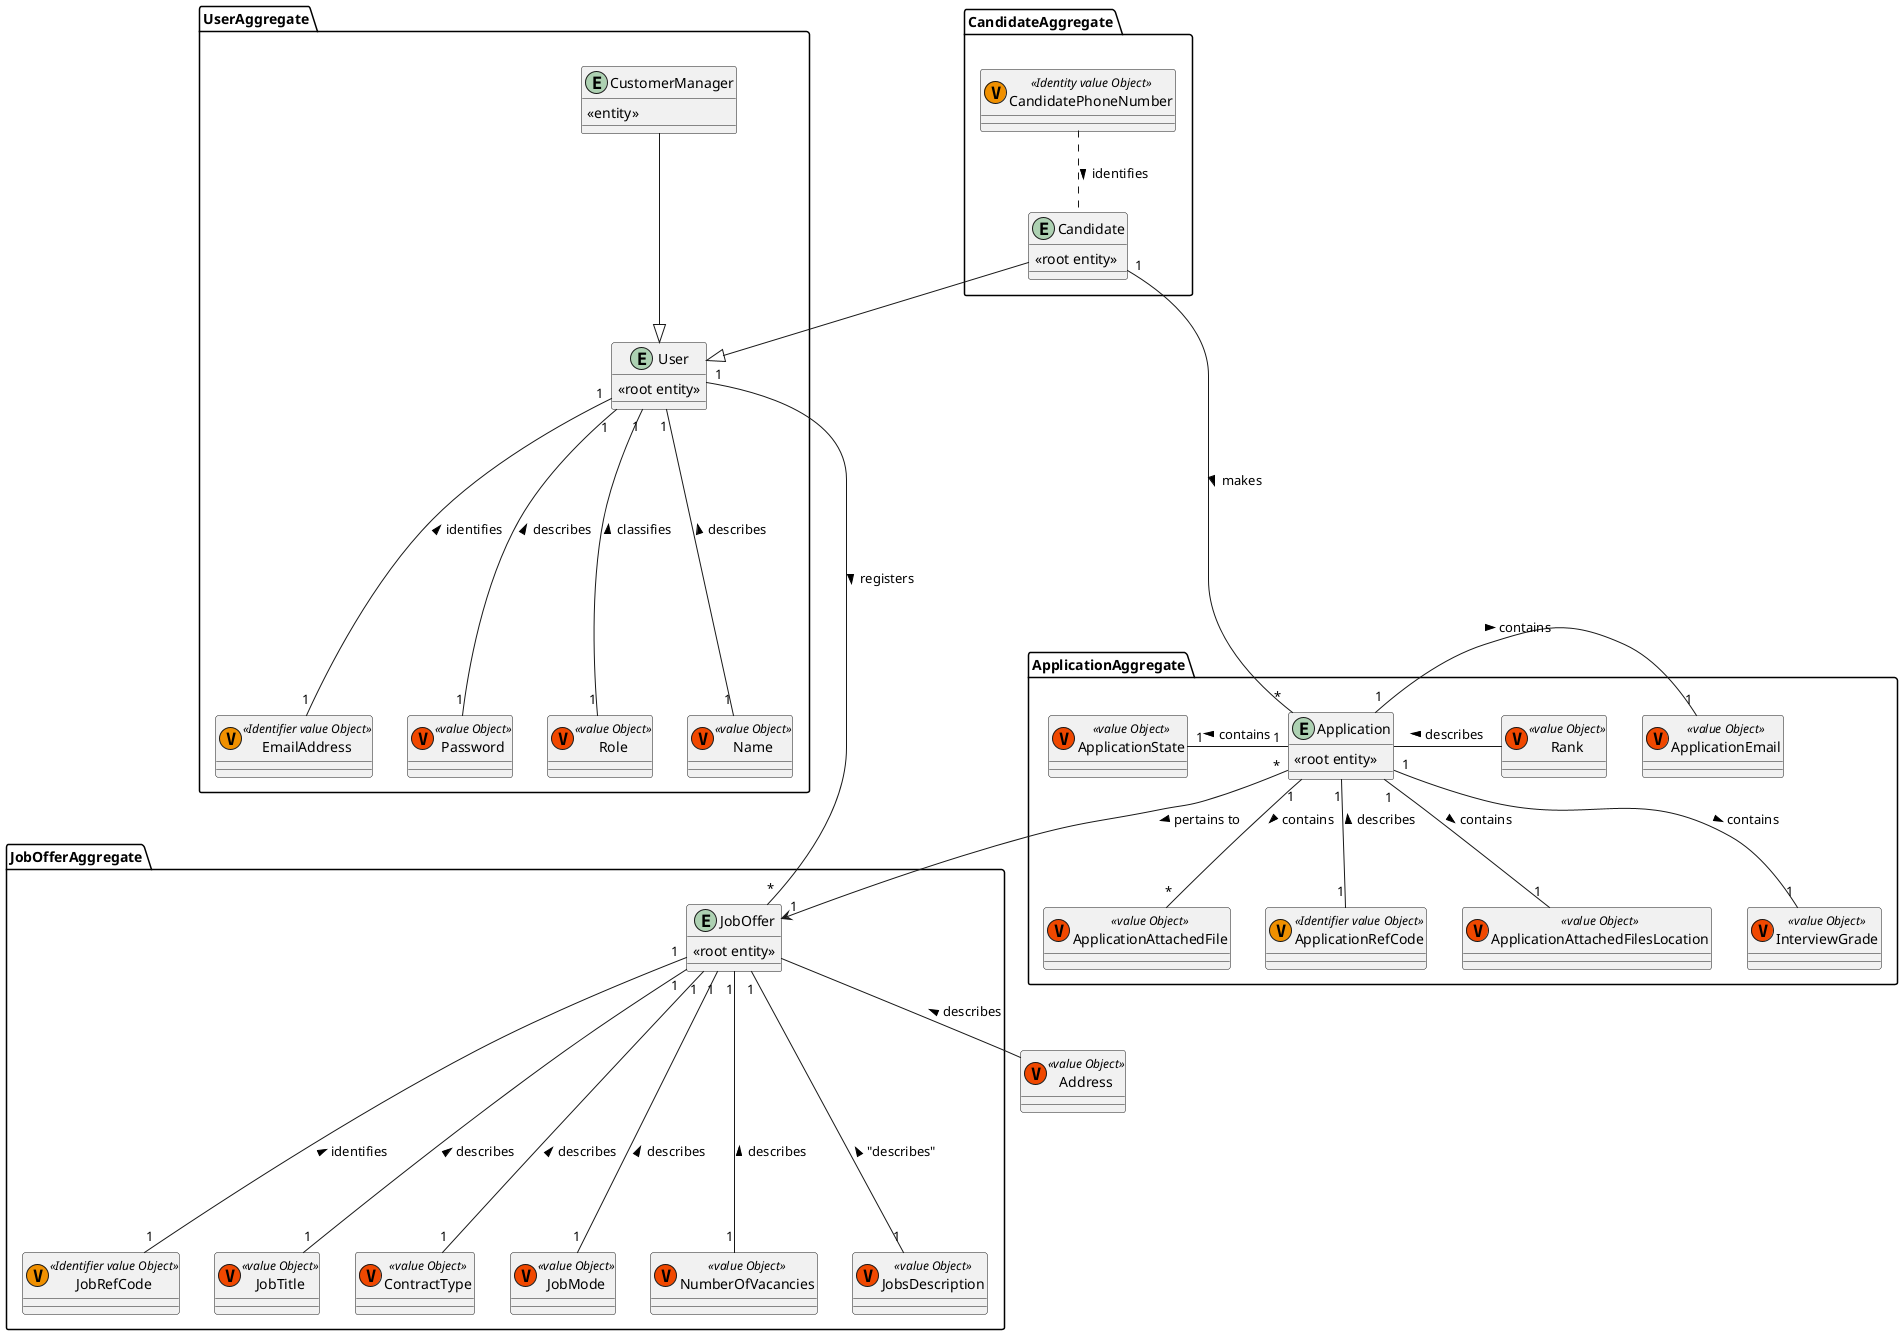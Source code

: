 @startuml
'https://plantuml.com/class--diagram

Package UserAggregate{

    Entity CustomerManager {
        <<entity>>
    }

    Entity User {
        <<root entity>>
    }

    Class EmailAddress <<(V,#f09000) Identifier value Object>> {}
    Class Password <<(V,#f04800) value Object>> {}
    Class Role  <<(V,#f04800) value Object>>{}
    Class Name <<(V,#f04800) value Object>> {}
}

Package CandidateAggregate{
    Entity Candidate {
        <<root entity>>
    }

    Class CandidatePhoneNumber <<(V,#f09000) Identity value Object>> {}
}

Package JobOfferAggregate{

    Entity JobOffer {
        <<root entity>>
    }

    Class JobRefCode <<(V, #f09000) Identifier value Object>> {}
    Class JobTitle <<(V,#f04800) value Object>> {}
    Class ContractType  <<(V,#f04800) value Object>>{}
    Class JobMode <<(V,#f04800) value Object>> {}
    Class NumberOfVacancies <<(V,#f04800) value Object>> {}
    Class JobsDescription <<(V,#f04800) value Object>> {}
}

Package ApplicationAggregate{

    Entity Application  {
        <<root entity>>
    }

    Class ApplicationAttachedFile <<(V,#f04800) value Object>>{}
    Class ApplicationRefCode <<(V,#f09000) Identifier value Object>>{}
    Class ApplicationAttachedFilesLocation <<(V,#f04800) value Object>>{}
    Class InterviewGrade <<(V,#f04800) value Object>>{}
    Class ApplicationState <<(V,#f04800) value Object>>{}
    Class ApplicationEmail <<(V,#f04800) value Object>>{}
    Class Rank <<(V,#f04800) value Object>>{}
}
Class Address  <<(V,#f04800) value Object>>{}

User "1" ---- "1" Role : classifies <
User "1" ---- "1" Name : describes <
User "1" ---- "1" EmailAddress : identifies <
User "1" ---- "1" Password : describes <
User "1" -down---- "*" JobOffer : > registers

CustomerManager ---|> User
Candidate --|> User
Candidate "1" ----- "*" Application : > makes
CandidatePhoneNumber .- Candidate : > identifies

Application "*" --> "1" JobOffer : > pertains to
Application "1" - "1" ApplicationEmail : > contains
Application "1" -- "1" ApplicationRefCode : describes <
Application "1" -- "*" ApplicationAttachedFile : > contains
Application "1" -- "1" ApplicationAttachedFilesLocation : > contains
Application "1" -left- "1" ApplicationState : > contains
Application "1" -- "1" InterviewGrade : > contains
Application - Rank : describes <

JobOffer -- Address : < describes
JobOffer "1" ---- "1" JobRefCode : identifies <
JobOffer "1" ---- "1" JobTitle : describes <
JobOffer "1" ---- "1" ContractType : describes <
JobOffer "1" ---- "1" JobMode : describes <
JobOffer "1" ---- "1" NumberOfVacancies : describes <
JobOffer "1" ---- "1" JobsDescription : "describes" <

@enduml
